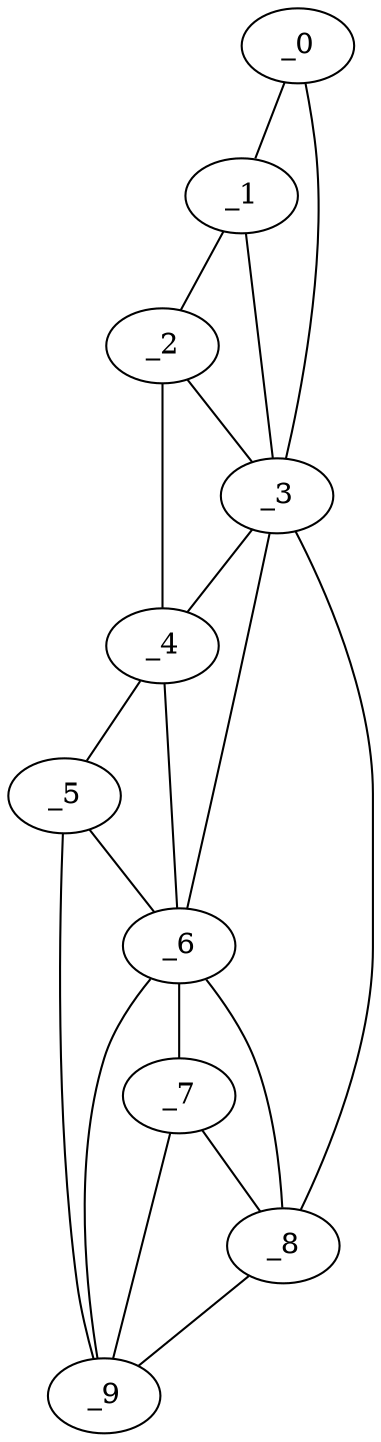 graph "obj25__0.gxl" {
	_0	 [x=5,
		y=25];
	_1	 [x=10,
		y=17];
	_0 -- _1	 [valence=1];
	_3	 [x=14,
		y=32];
	_0 -- _3	 [valence=1];
	_2	 [x=14,
		y=15];
	_1 -- _2	 [valence=1];
	_1 -- _3	 [valence=2];
	_2 -- _3	 [valence=1];
	_4	 [x=109,
		y=12];
	_2 -- _4	 [valence=1];
	_3 -- _4	 [valence=2];
	_6	 [x=116,
		y=29];
	_3 -- _6	 [valence=2];
	_8	 [x=124,
		y=88];
	_3 -- _8	 [valence=1];
	_5	 [x=115,
		y=14];
	_4 -- _5	 [valence=1];
	_4 -- _6	 [valence=2];
	_5 -- _6	 [valence=2];
	_9	 [x=125,
		y=21];
	_5 -- _9	 [valence=1];
	_7	 [x=124,
		y=33];
	_6 -- _7	 [valence=2];
	_6 -- _8	 [valence=2];
	_6 -- _9	 [valence=2];
	_7 -- _8	 [valence=2];
	_7 -- _9	 [valence=1];
	_8 -- _9	 [valence=1];
}
